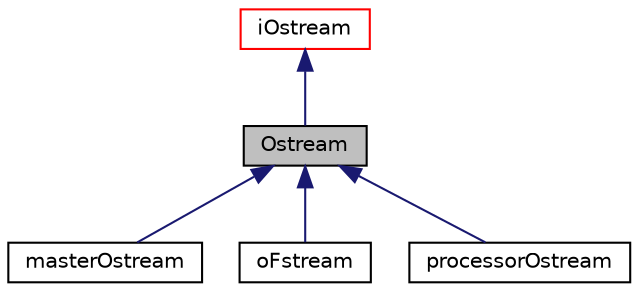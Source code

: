 digraph "Ostream"
{
 // LATEX_PDF_SIZE
  edge [fontname="Helvetica",fontsize="10",labelfontname="Helvetica",labelfontsize="10"];
  node [fontname="Helvetica",fontsize="10",shape=record];
  Node1 [label="Ostream",height=0.2,width=0.4,color="black", fillcolor="grey75", style="filled", fontcolor="black",tooltip="Standard output stream for BINARY and ASCII formats."];
  Node2 -> Node1 [dir="back",color="midnightblue",fontsize="10",style="solid",fontname="Helvetica"];
  Node2 [label="iOstream",height=0.2,width=0.4,color="red", fillcolor="white", style="filled",URL="$classpFlow_1_1iOstream.html",tooltip="Interface class for any output stream."];
  Node1 -> Node4 [dir="back",color="midnightblue",fontsize="10",style="solid",fontname="Helvetica"];
  Node4 [label="masterOstream",height=0.2,width=0.4,color="black", fillcolor="white", style="filled",URL="$classpFlow_1_1masterOstream.html",tooltip="Output stream for MPI parallel run, when we need to know which the processor number in the output lin..."];
  Node1 -> Node5 [dir="back",color="midnightblue",fontsize="10",style="solid",fontname="Helvetica"];
  Node5 [label="oFstream",height=0.2,width=0.4,color="black", fillcolor="white", style="filled",URL="$classpFlow_1_1oFstream.html",tooltip="Output file stream to send binary or ascii data to a file."];
  Node1 -> Node6 [dir="back",color="midnightblue",fontsize="10",style="solid",fontname="Helvetica"];
  Node6 [label="processorOstream",height=0.2,width=0.4,color="black", fillcolor="white", style="filled",URL="$classpFlow_1_1processorOstream.html",tooltip="Output stream for MPI parallel run, when we need to know which the processor number in the output lin..."];
}
